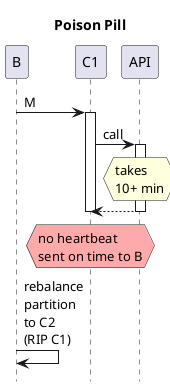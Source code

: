 @startuml
title Poison Pill
hide footbox
participant B
participant C1

B->C1++: M
C1->API++:call
hnote over API: takes\n10+ min
C1<--API--
hnote over C1 #FFAAAA: no heartbeat\nsent on time to B
C1--
B->B: rebalance\npartition\nto C2\n(RIP C1)

@enduml
? inbox pattern
